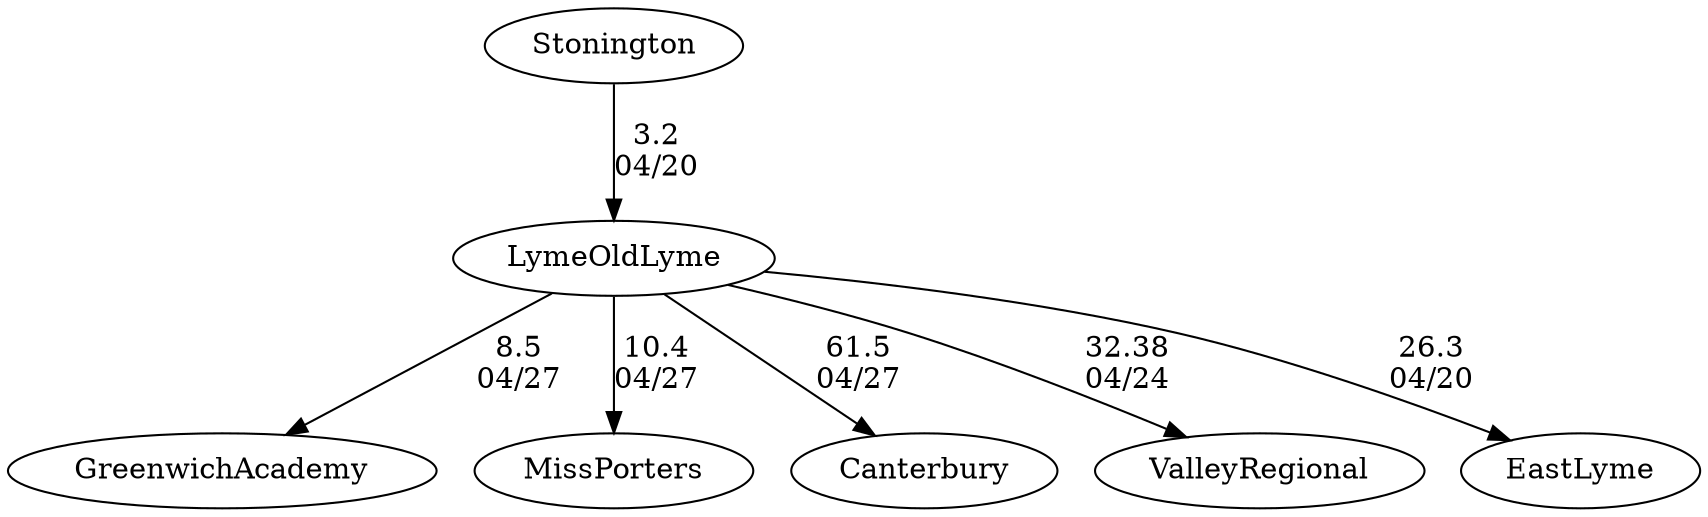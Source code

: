 digraph girls2foursLymeOldLyme {LymeOldLyme [URL="girls2foursLymeOldLymeLymeOldLyme.html"];GreenwichAcademy [URL="girls2foursLymeOldLymeGreenwichAcademy.html"];MissPorters [URL="girls2foursLymeOldLymeMissPorters.html"];Stonington [URL="girls2foursLymeOldLymeStonington.html"];Canterbury [URL="girls2foursLymeOldLymeCanterbury.html"];ValleyRegional [URL="girls2foursLymeOldLymeValleyRegional.html"];EastLyme [URL="girls2foursLymeOldLymeEastLyme.html"];Stonington -> LymeOldLyme[label="3.2
04/20", weight="97", tooltip="Lyme/Old Lyme, Stonington, East Lyme			
Distance: 1500m - Novice were 1000m Conditions: Rain intermittently. Very flat, very low wind. Slight tail current. Comments: Girls novice 4 ended up being a a little under 1000m with drifting at the start
None", URL="https://www.row2k.com/results/resultspage.cfm?UID=622A605D840C2B57865CD47A05BAB2CD&cat=5", random="random"]; 
LymeOldLyme -> EastLyme[label="26.3
04/20", weight="74", tooltip="Lyme/Old Lyme, Stonington, East Lyme			
Distance: 1500m - Novice were 1000m Conditions: Rain intermittently. Very flat, very low wind. Slight tail current. Comments: Girls novice 4 ended up being a a little under 1000m with drifting at the start
None", URL="https://www.row2k.com/results/resultspage.cfm?UID=622A605D840C2B57865CD47A05BAB2CD&cat=5", random="random"]; 
LymeOldLyme -> ValleyRegional[label="32.38
04/24", weight="68", tooltip="NEIRA Boys & Girls Fours,Lyme/Old Lyme V Valley			
Distance: 1500 Conditions: 4 MPH head wind, ending at a 6mph headwind by the last race (G2V4) Comments: Lyme Old Lyme raced 3 boys varsity 4s but only the 1V4 was against a NEIRA program.
Lyme Old Lyme also raced a 3V4 girls in the 2V4 race and the time is recorded in the third boat time.
None", URL="https://www.row2k.com/results/resultspage.cfm?UID=0B538421DF95D95D5523F6EF4CB5CD04&cat=5", random="random"]; 
LymeOldLyme -> GreenwichAcademy[label="8.5
04/27", weight="92", tooltip="NEIRA Boys & Girls Fours,Frederick Gunn vs Miss Porters, Canterbury, Lyme/Old Lyme, Greenwich Academy, Notre Dame			
Distance: 1500m Conditions: Tailwind throughout the day 8-18mph. Calm in the starting area with the wind picking up more and more as crews made their way down the course.
None", URL="https://www.row2k.com/results/resultspage.cfm?UID=3710F27F185D74B3D15DF923C787D9E1&cat=5", random="random"]; 
LymeOldLyme -> MissPorters[label="10.4
04/27", weight="90", tooltip="NEIRA Boys & Girls Fours,Frederick Gunn vs Miss Porters, Canterbury, Lyme/Old Lyme, Greenwich Academy, Notre Dame			
Distance: 1500m Conditions: Tailwind throughout the day 8-18mph. Calm in the starting area with the wind picking up more and more as crews made their way down the course.
None", URL="https://www.row2k.com/results/resultspage.cfm?UID=3710F27F185D74B3D15DF923C787D9E1&cat=5", random="random"]; 
LymeOldLyme -> Canterbury[label="61.5
04/27", weight="39", tooltip="NEIRA Boys & Girls Fours,Frederick Gunn vs Miss Porters, Canterbury, Lyme/Old Lyme, Greenwich Academy, Notre Dame			
Distance: 1500m Conditions: Tailwind throughout the day 8-18mph. Calm in the starting area with the wind picking up more and more as crews made their way down the course.
None", URL="https://www.row2k.com/results/resultspage.cfm?UID=3710F27F185D74B3D15DF923C787D9E1&cat=5", random="random"]}